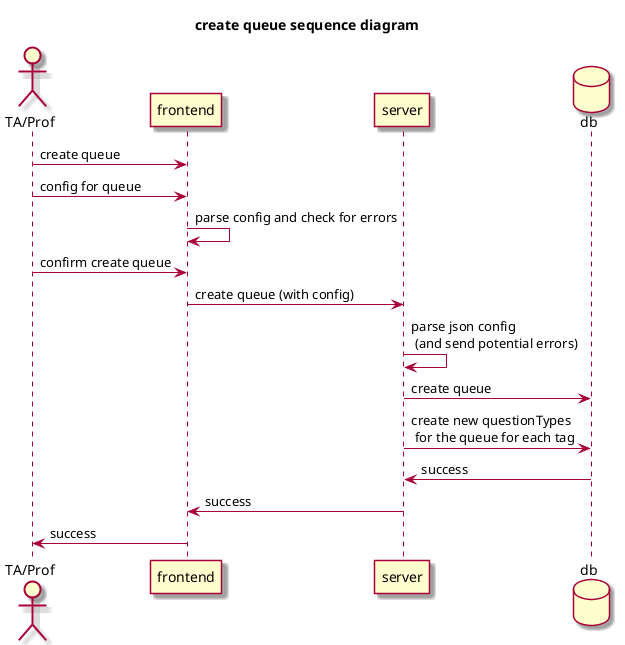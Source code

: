 @startuml

skin rose

title "create queue sequence diagram"

actor User as "TA/Prof"
participant frontend
participant server
database db

User -> frontend : create queue
User -> frontend : config for queue
frontend -> frontend : parse config and check for errors
User -> frontend : confirm create queue
frontend -> server : create queue (with config)
server -> server : parse json config \n (and send potential errors)
server -> db : create queue
server -> db : create new questionTypes\n for the queue for each tag
server <- db : success
frontend <- server : success
User <- frontend : success

@enduml